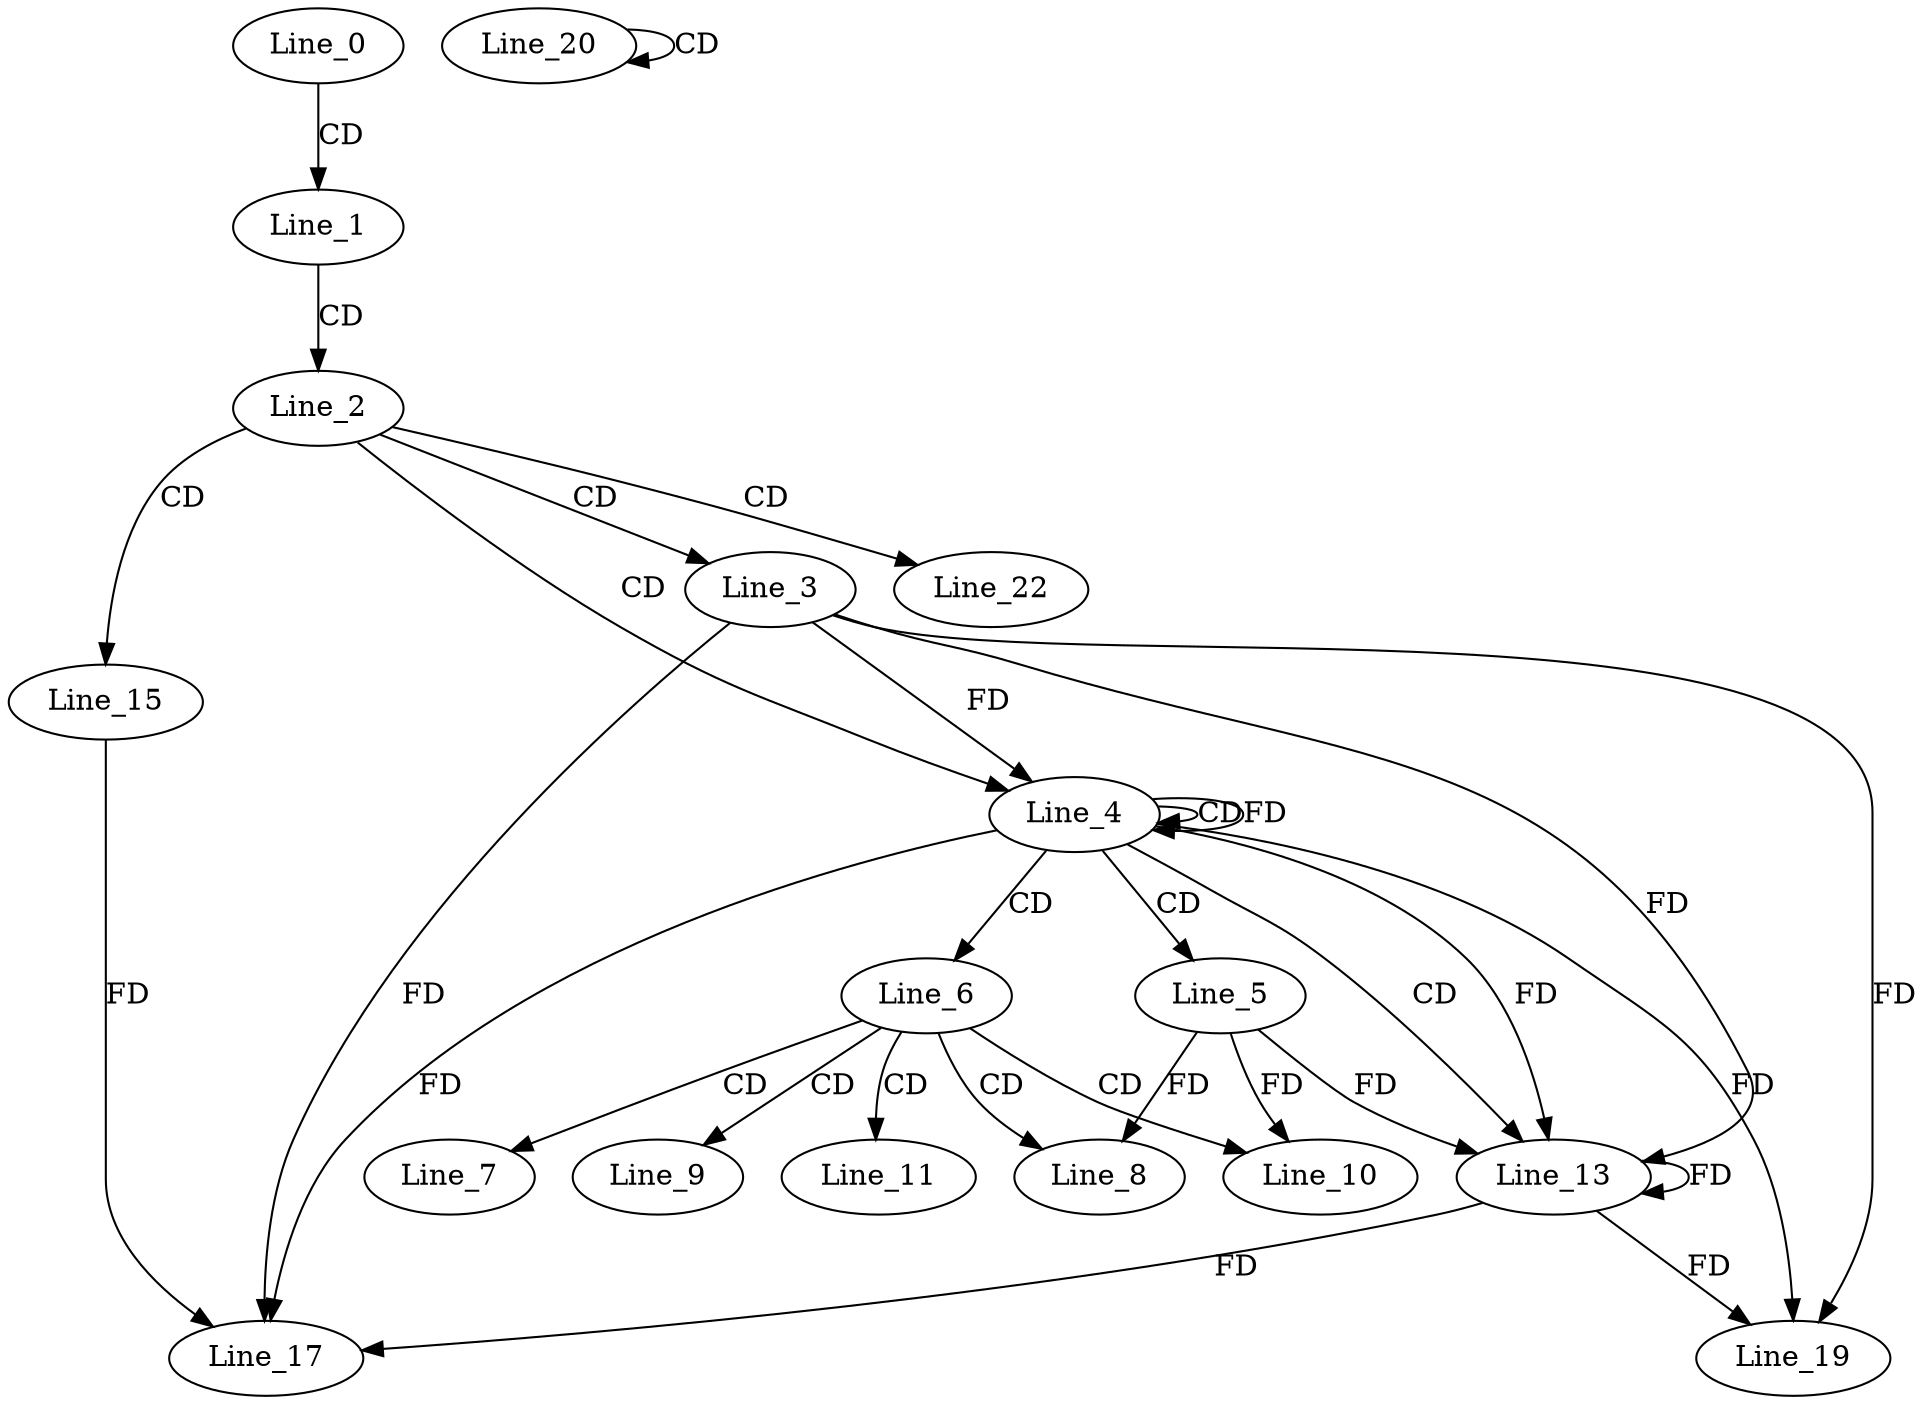 digraph G {
  Line_0;
  Line_1;
  Line_2;
  Line_3;
  Line_4;
  Line_4;
  Line_4;
  Line_5;
  Line_6;
  Line_7;
  Line_8;
  Line_8;
  Line_9;
  Line_10;
  Line_10;
  Line_11;
  Line_13;
  Line_13;
  Line_15;
  Line_17;
  Line_19;
  Line_20;
  Line_20;
  Line_22;
  Line_0 -> Line_1 [ label="CD" ];
  Line_1 -> Line_2 [ label="CD" ];
  Line_2 -> Line_3 [ label="CD" ];
  Line_2 -> Line_4 [ label="CD" ];
  Line_4 -> Line_4 [ label="CD" ];
  Line_3 -> Line_4 [ label="FD" ];
  Line_4 -> Line_4 [ label="FD" ];
  Line_4 -> Line_5 [ label="CD" ];
  Line_4 -> Line_6 [ label="CD" ];
  Line_6 -> Line_7 [ label="CD" ];
  Line_6 -> Line_8 [ label="CD" ];
  Line_5 -> Line_8 [ label="FD" ];
  Line_6 -> Line_9 [ label="CD" ];
  Line_6 -> Line_10 [ label="CD" ];
  Line_5 -> Line_10 [ label="FD" ];
  Line_6 -> Line_11 [ label="CD" ];
  Line_4 -> Line_13 [ label="CD" ];
  Line_3 -> Line_13 [ label="FD" ];
  Line_4 -> Line_13 [ label="FD" ];
  Line_13 -> Line_13 [ label="FD" ];
  Line_5 -> Line_13 [ label="FD" ];
  Line_2 -> Line_15 [ label="CD" ];
  Line_15 -> Line_17 [ label="FD" ];
  Line_3 -> Line_17 [ label="FD" ];
  Line_4 -> Line_17 [ label="FD" ];
  Line_13 -> Line_17 [ label="FD" ];
  Line_3 -> Line_19 [ label="FD" ];
  Line_4 -> Line_19 [ label="FD" ];
  Line_13 -> Line_19 [ label="FD" ];
  Line_20 -> Line_20 [ label="CD" ];
  Line_2 -> Line_22 [ label="CD" ];
}
